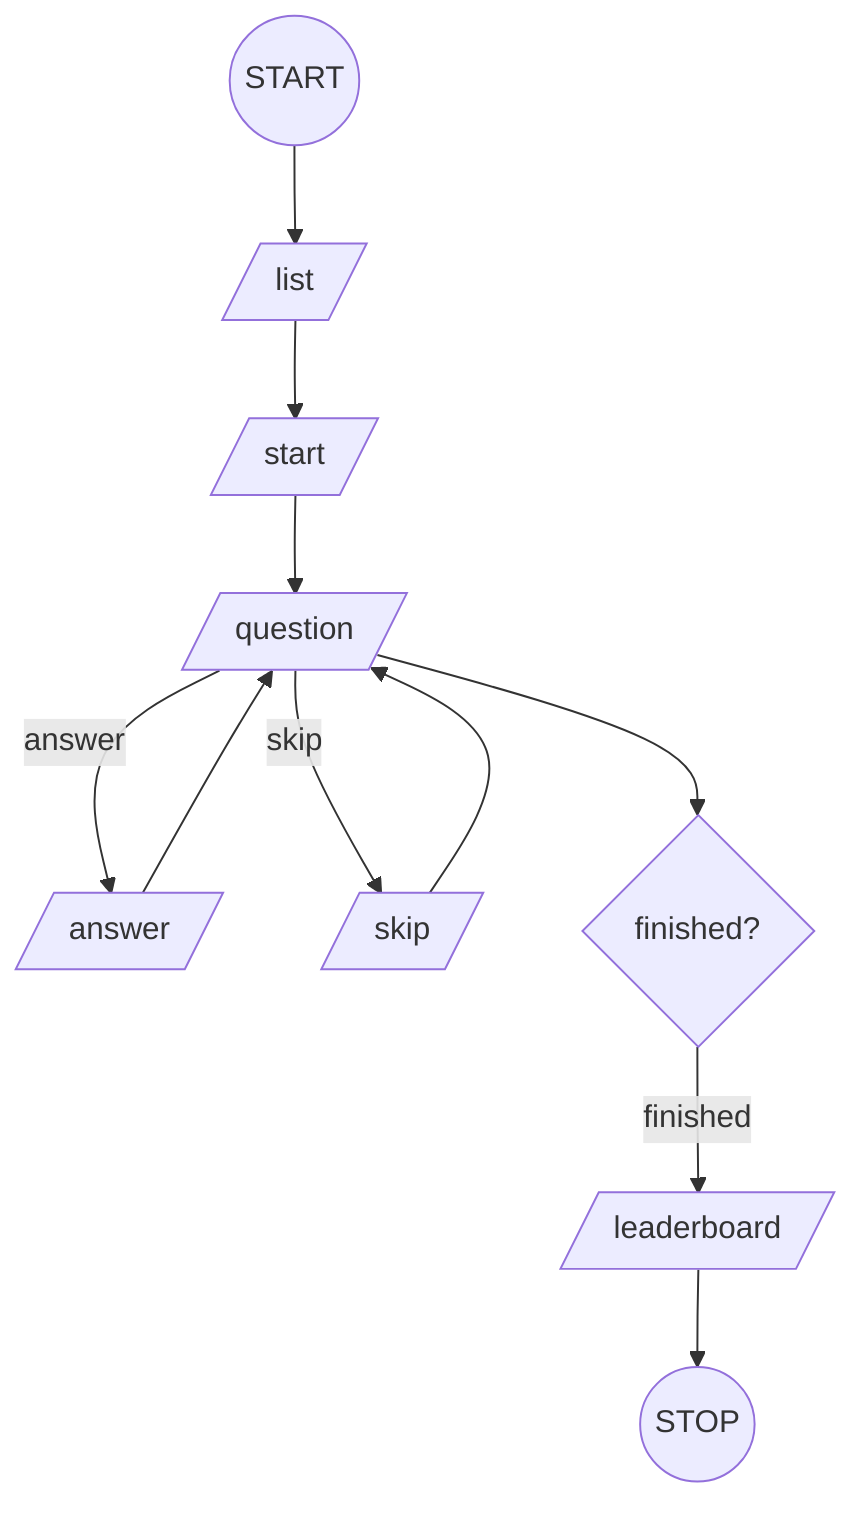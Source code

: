 graph TD
    A((START)) --> B[/list/]
    B --> C[/start/]
    C --> D[/question/]
    D -- answer --> E[/answer/]
    D -- skip --> F[/skip/]
    E --> D
    F --> D
    D --> G{finished?}
    G -- finished --> H[/leaderboard/]
    H --> I((STOP))